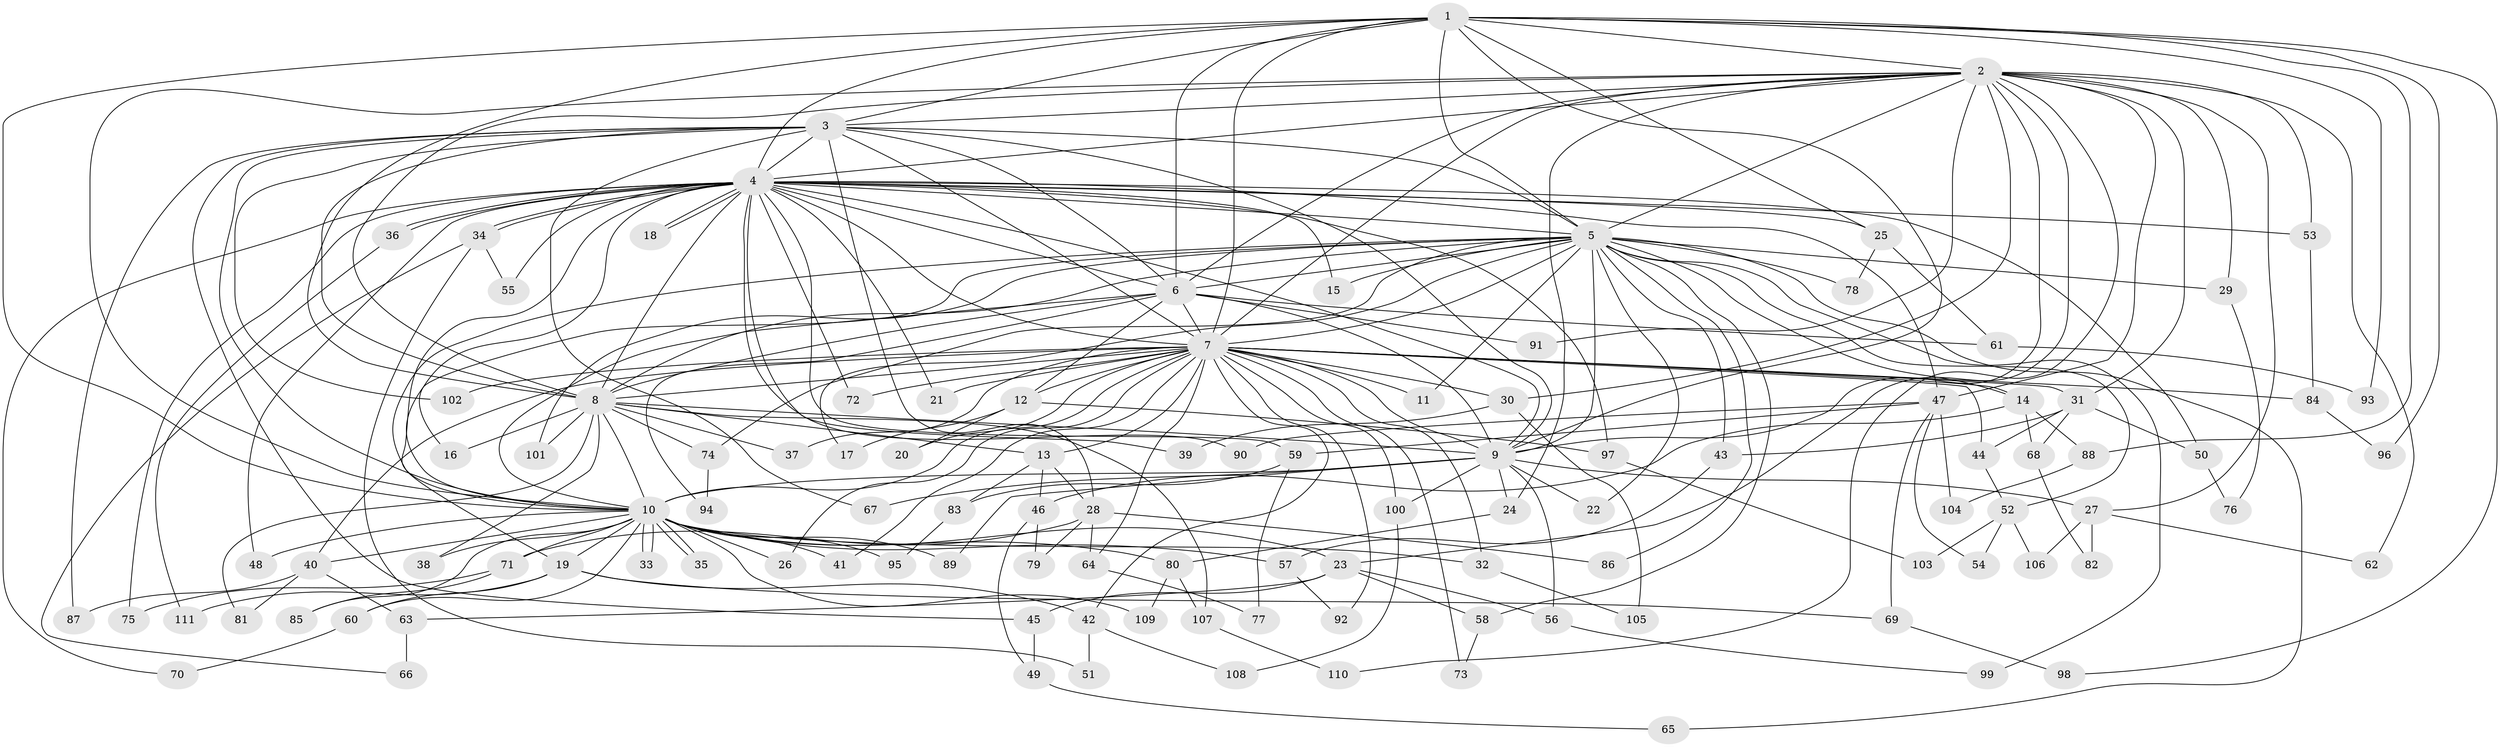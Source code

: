 // coarse degree distribution, {12: 0.027777777777777776, 15: 0.027777777777777776, 16: 0.027777777777777776, 25: 0.027777777777777776, 14: 0.05555555555555555, 9: 0.08333333333333333, 11: 0.027777777777777776, 4: 0.16666666666666666, 6: 0.08333333333333333, 7: 0.05555555555555555, 5: 0.1111111111111111, 3: 0.16666666666666666, 2: 0.1388888888888889}
// Generated by graph-tools (version 1.1) at 2025/49/03/04/25 22:49:25]
// undirected, 111 vertices, 247 edges
graph export_dot {
  node [color=gray90,style=filled];
  1;
  2;
  3;
  4;
  5;
  6;
  7;
  8;
  9;
  10;
  11;
  12;
  13;
  14;
  15;
  16;
  17;
  18;
  19;
  20;
  21;
  22;
  23;
  24;
  25;
  26;
  27;
  28;
  29;
  30;
  31;
  32;
  33;
  34;
  35;
  36;
  37;
  38;
  39;
  40;
  41;
  42;
  43;
  44;
  45;
  46;
  47;
  48;
  49;
  50;
  51;
  52;
  53;
  54;
  55;
  56;
  57;
  58;
  59;
  60;
  61;
  62;
  63;
  64;
  65;
  66;
  67;
  68;
  69;
  70;
  71;
  72;
  73;
  74;
  75;
  76;
  77;
  78;
  79;
  80;
  81;
  82;
  83;
  84;
  85;
  86;
  87;
  88;
  89;
  90;
  91;
  92;
  93;
  94;
  95;
  96;
  97;
  98;
  99;
  100;
  101;
  102;
  103;
  104;
  105;
  106;
  107;
  108;
  109;
  110;
  111;
  1 -- 2;
  1 -- 3;
  1 -- 4;
  1 -- 5;
  1 -- 6;
  1 -- 7;
  1 -- 8;
  1 -- 9;
  1 -- 10;
  1 -- 25;
  1 -- 88;
  1 -- 93;
  1 -- 96;
  1 -- 98;
  2 -- 3;
  2 -- 4;
  2 -- 5;
  2 -- 6;
  2 -- 7;
  2 -- 8;
  2 -- 9;
  2 -- 10;
  2 -- 23;
  2 -- 24;
  2 -- 27;
  2 -- 29;
  2 -- 30;
  2 -- 31;
  2 -- 47;
  2 -- 53;
  2 -- 62;
  2 -- 91;
  2 -- 110;
  3 -- 4;
  3 -- 5;
  3 -- 6;
  3 -- 7;
  3 -- 8;
  3 -- 9;
  3 -- 10;
  3 -- 28;
  3 -- 45;
  3 -- 67;
  3 -- 87;
  3 -- 102;
  4 -- 5;
  4 -- 6;
  4 -- 7;
  4 -- 8;
  4 -- 9;
  4 -- 10;
  4 -- 15;
  4 -- 16;
  4 -- 18;
  4 -- 18;
  4 -- 21;
  4 -- 25;
  4 -- 34;
  4 -- 34;
  4 -- 36;
  4 -- 36;
  4 -- 39;
  4 -- 47;
  4 -- 48;
  4 -- 50;
  4 -- 53;
  4 -- 55;
  4 -- 59;
  4 -- 70;
  4 -- 72;
  4 -- 75;
  4 -- 90;
  4 -- 97;
  5 -- 6;
  5 -- 7;
  5 -- 8;
  5 -- 9;
  5 -- 10;
  5 -- 11;
  5 -- 14;
  5 -- 15;
  5 -- 17;
  5 -- 19;
  5 -- 22;
  5 -- 29;
  5 -- 43;
  5 -- 52;
  5 -- 58;
  5 -- 65;
  5 -- 74;
  5 -- 78;
  5 -- 86;
  5 -- 99;
  5 -- 101;
  6 -- 7;
  6 -- 8;
  6 -- 9;
  6 -- 10;
  6 -- 12;
  6 -- 61;
  6 -- 91;
  6 -- 94;
  7 -- 8;
  7 -- 9;
  7 -- 10;
  7 -- 11;
  7 -- 12;
  7 -- 13;
  7 -- 14;
  7 -- 20;
  7 -- 21;
  7 -- 26;
  7 -- 30;
  7 -- 31;
  7 -- 32;
  7 -- 37;
  7 -- 40;
  7 -- 41;
  7 -- 42;
  7 -- 44;
  7 -- 64;
  7 -- 72;
  7 -- 73;
  7 -- 84;
  7 -- 92;
  7 -- 100;
  7 -- 102;
  8 -- 9;
  8 -- 10;
  8 -- 13;
  8 -- 16;
  8 -- 37;
  8 -- 38;
  8 -- 74;
  8 -- 81;
  8 -- 101;
  8 -- 107;
  9 -- 10;
  9 -- 22;
  9 -- 24;
  9 -- 27;
  9 -- 56;
  9 -- 67;
  9 -- 89;
  9 -- 100;
  10 -- 19;
  10 -- 23;
  10 -- 26;
  10 -- 32;
  10 -- 33;
  10 -- 33;
  10 -- 35;
  10 -- 35;
  10 -- 38;
  10 -- 40;
  10 -- 41;
  10 -- 48;
  10 -- 57;
  10 -- 60;
  10 -- 71;
  10 -- 80;
  10 -- 85;
  10 -- 89;
  10 -- 95;
  10 -- 109;
  12 -- 17;
  12 -- 20;
  12 -- 97;
  13 -- 28;
  13 -- 46;
  13 -- 83;
  14 -- 46;
  14 -- 68;
  14 -- 88;
  19 -- 42;
  19 -- 60;
  19 -- 69;
  19 -- 111;
  23 -- 45;
  23 -- 56;
  23 -- 58;
  23 -- 63;
  24 -- 80;
  25 -- 61;
  25 -- 78;
  27 -- 62;
  27 -- 82;
  27 -- 106;
  28 -- 64;
  28 -- 71;
  28 -- 79;
  28 -- 86;
  29 -- 76;
  30 -- 39;
  30 -- 105;
  31 -- 43;
  31 -- 44;
  31 -- 50;
  31 -- 68;
  32 -- 105;
  34 -- 51;
  34 -- 55;
  34 -- 66;
  36 -- 111;
  40 -- 63;
  40 -- 81;
  40 -- 87;
  42 -- 51;
  42 -- 108;
  43 -- 57;
  44 -- 52;
  45 -- 49;
  46 -- 49;
  46 -- 79;
  47 -- 54;
  47 -- 59;
  47 -- 69;
  47 -- 90;
  47 -- 104;
  49 -- 65;
  50 -- 76;
  52 -- 54;
  52 -- 103;
  52 -- 106;
  53 -- 84;
  56 -- 99;
  57 -- 92;
  58 -- 73;
  59 -- 77;
  59 -- 83;
  60 -- 70;
  61 -- 93;
  63 -- 66;
  64 -- 77;
  68 -- 82;
  69 -- 98;
  71 -- 75;
  71 -- 85;
  74 -- 94;
  80 -- 107;
  80 -- 109;
  83 -- 95;
  84 -- 96;
  88 -- 104;
  97 -- 103;
  100 -- 108;
  107 -- 110;
}
